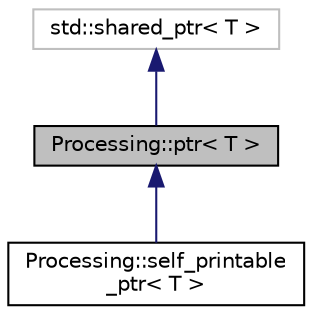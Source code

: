 digraph "Processing::ptr&lt; T &gt;"
{
 // LATEX_PDF_SIZE
  edge [fontname="Helvetica",fontsize="10",labelfontname="Helvetica",labelfontsize="10"];
  node [fontname="Helvetica",fontsize="10",shape=record];
  Node1 [label="Processing::ptr\< T \>",height=0.2,width=0.4,color="black", fillcolor="grey75", style="filled", fontcolor="black",tooltip="The template class ptr<> Proxy for standard shared_ptr but mimic Processing/JAVA \"object references\" ..."];
  Node2 -> Node1 [dir="back",color="midnightblue",fontsize="10",style="solid",fontname="Helvetica"];
  Node2 [label="std::shared_ptr\< T \>",height=0.2,width=0.4,color="grey75", fillcolor="white", style="filled",tooltip=" "];
  Node1 -> Node3 [dir="back",color="midnightblue",fontsize="10",style="solid",fontname="Helvetica"];
  Node3 [label="Processing::self_printable\l_ptr\< T \>",height=0.2,width=0.4,color="black", fillcolor="white", style="filled",URL="$class_processing_1_1self__printable__ptr.html",tooltip=" "];
}
